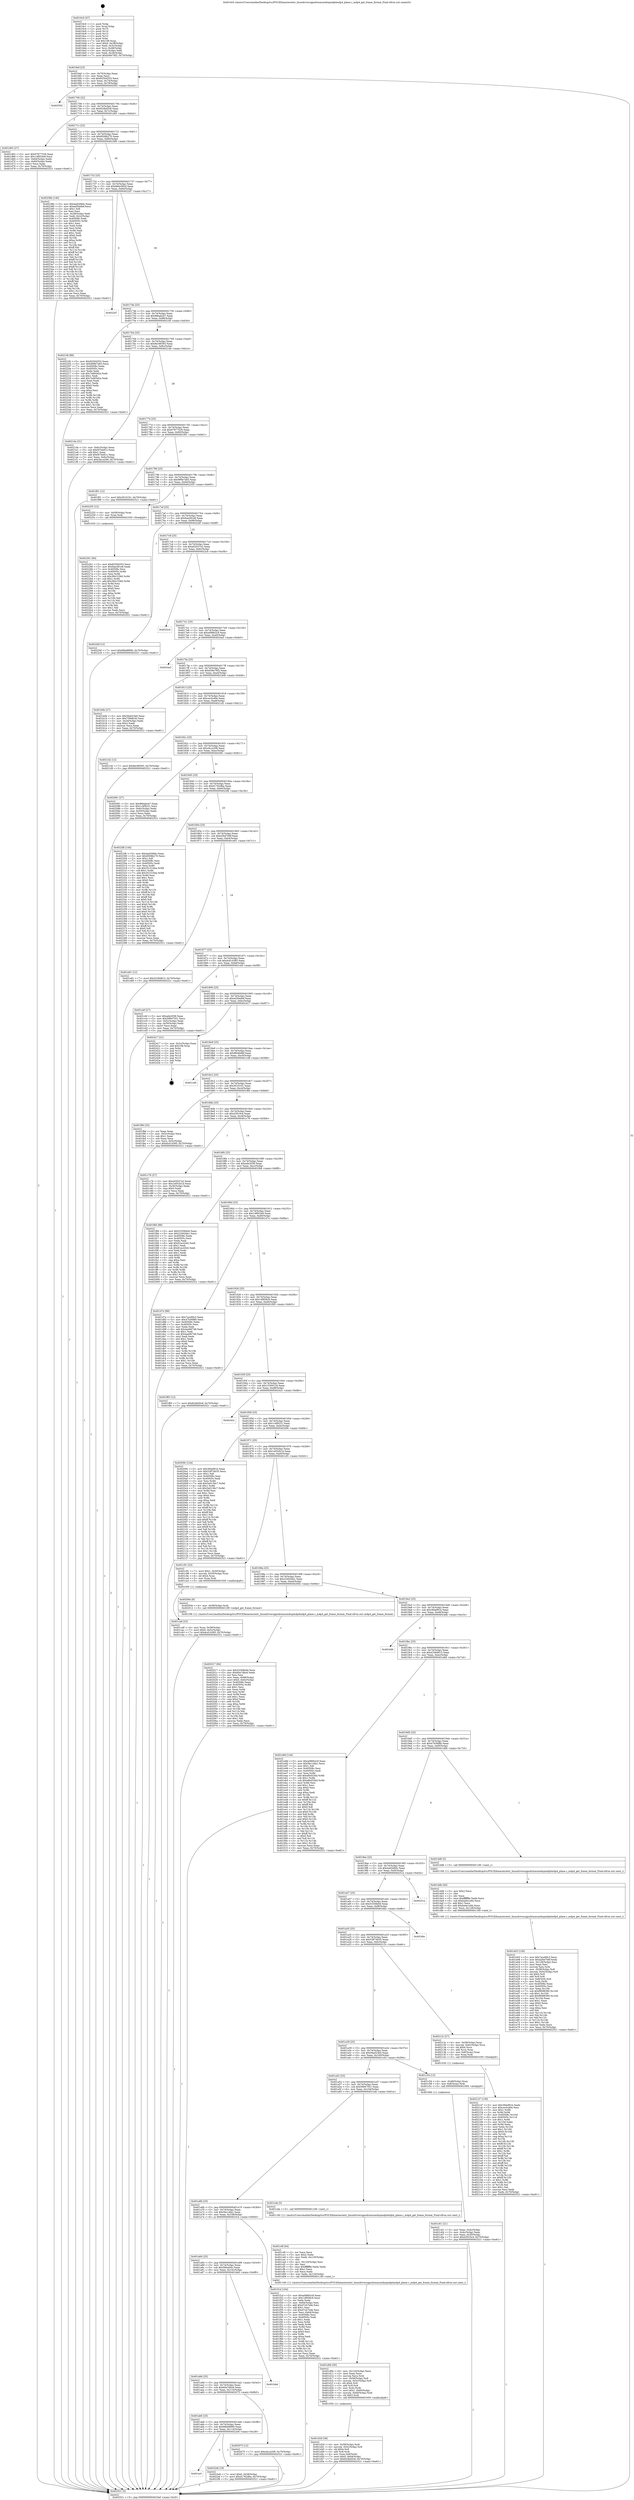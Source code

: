 digraph "0x4016c0" {
  label = "0x4016c0 (/mnt/c/Users/mathe/Desktop/tcc/POCII/binaries/extr_linuxdriversgpudrmmsmdispmdp4mdp4_plane.c_mdp4_get_frame_format_Final-ollvm.out::main(0))"
  labelloc = "t"
  node[shape=record]

  Entry [label="",width=0.3,height=0.3,shape=circle,fillcolor=black,style=filled]
  "0x4016ef" [label="{
     0x4016ef [23]\l
     | [instrs]\l
     &nbsp;&nbsp;0x4016ef \<+3\>: mov -0x70(%rbp),%eax\l
     &nbsp;&nbsp;0x4016f2 \<+2\>: mov %eax,%ecx\l
     &nbsp;&nbsp;0x4016f4 \<+6\>: sub $0x8250d353,%ecx\l
     &nbsp;&nbsp;0x4016fa \<+3\>: mov %eax,-0x74(%rbp)\l
     &nbsp;&nbsp;0x4016fd \<+3\>: mov %ecx,-0x78(%rbp)\l
     &nbsp;&nbsp;0x401700 \<+6\>: je 0000000000402502 \<main+0xe42\>\l
  }"]
  "0x402502" [label="{
     0x402502\l
  }", style=dashed]
  "0x401706" [label="{
     0x401706 [22]\l
     | [instrs]\l
     &nbsp;&nbsp;0x401706 \<+5\>: jmp 000000000040170b \<main+0x4b\>\l
     &nbsp;&nbsp;0x40170b \<+3\>: mov -0x74(%rbp),%eax\l
     &nbsp;&nbsp;0x40170e \<+5\>: sub $0x82dbd5c8,%eax\l
     &nbsp;&nbsp;0x401713 \<+3\>: mov %eax,-0x7c(%rbp)\l
     &nbsp;&nbsp;0x401716 \<+6\>: je 0000000000401d63 \<main+0x6a3\>\l
  }"]
  Exit [label="",width=0.3,height=0.3,shape=circle,fillcolor=black,style=filled,peripheries=2]
  "0x401d63" [label="{
     0x401d63 [27]\l
     | [instrs]\l
     &nbsp;&nbsp;0x401d63 \<+5\>: mov $0x97877529,%eax\l
     &nbsp;&nbsp;0x401d68 \<+5\>: mov $0x14f953e9,%ecx\l
     &nbsp;&nbsp;0x401d6d \<+3\>: mov -0x64(%rbp),%edx\l
     &nbsp;&nbsp;0x401d70 \<+3\>: cmp -0x60(%rbp),%edx\l
     &nbsp;&nbsp;0x401d73 \<+3\>: cmovl %ecx,%eax\l
     &nbsp;&nbsp;0x401d76 \<+3\>: mov %eax,-0x70(%rbp)\l
     &nbsp;&nbsp;0x401d79 \<+5\>: jmp 0000000000402521 \<main+0xe61\>\l
  }"]
  "0x40171c" [label="{
     0x40171c [22]\l
     | [instrs]\l
     &nbsp;&nbsp;0x40171c \<+5\>: jmp 0000000000401721 \<main+0x61\>\l
     &nbsp;&nbsp;0x401721 \<+3\>: mov -0x74(%rbp),%eax\l
     &nbsp;&nbsp;0x401724 \<+5\>: sub $0x8508b270,%eax\l
     &nbsp;&nbsp;0x401729 \<+3\>: mov %eax,-0x80(%rbp)\l
     &nbsp;&nbsp;0x40172c \<+6\>: je 000000000040238b \<main+0xccb\>\l
  }"]
  "0x401acf" [label="{
     0x401acf\l
  }", style=dashed]
  "0x40238b" [label="{
     0x40238b [140]\l
     | [instrs]\l
     &nbsp;&nbsp;0x40238b \<+5\>: mov $0x4ad3d9dc,%eax\l
     &nbsp;&nbsp;0x402390 \<+5\>: mov $0xed30e8ef,%ecx\l
     &nbsp;&nbsp;0x402395 \<+2\>: mov $0x1,%dl\l
     &nbsp;&nbsp;0x402397 \<+2\>: xor %esi,%esi\l
     &nbsp;&nbsp;0x402399 \<+3\>: mov -0x38(%rbp),%edi\l
     &nbsp;&nbsp;0x40239c \<+3\>: mov %edi,-0x2c(%rbp)\l
     &nbsp;&nbsp;0x40239f \<+7\>: mov 0x40508c,%edi\l
     &nbsp;&nbsp;0x4023a6 \<+8\>: mov 0x40505c,%r8d\l
     &nbsp;&nbsp;0x4023ae \<+3\>: sub $0x1,%esi\l
     &nbsp;&nbsp;0x4023b1 \<+3\>: mov %edi,%r9d\l
     &nbsp;&nbsp;0x4023b4 \<+3\>: add %esi,%r9d\l
     &nbsp;&nbsp;0x4023b7 \<+4\>: imul %r9d,%edi\l
     &nbsp;&nbsp;0x4023bb \<+3\>: and $0x1,%edi\l
     &nbsp;&nbsp;0x4023be \<+3\>: cmp $0x0,%edi\l
     &nbsp;&nbsp;0x4023c1 \<+4\>: sete %r10b\l
     &nbsp;&nbsp;0x4023c5 \<+4\>: cmp $0xa,%r8d\l
     &nbsp;&nbsp;0x4023c9 \<+4\>: setl %r11b\l
     &nbsp;&nbsp;0x4023cd \<+3\>: mov %r10b,%bl\l
     &nbsp;&nbsp;0x4023d0 \<+3\>: xor $0xff,%bl\l
     &nbsp;&nbsp;0x4023d3 \<+3\>: mov %r11b,%r14b\l
     &nbsp;&nbsp;0x4023d6 \<+4\>: xor $0xff,%r14b\l
     &nbsp;&nbsp;0x4023da \<+3\>: xor $0x1,%dl\l
     &nbsp;&nbsp;0x4023dd \<+3\>: mov %bl,%r15b\l
     &nbsp;&nbsp;0x4023e0 \<+4\>: and $0xff,%r15b\l
     &nbsp;&nbsp;0x4023e4 \<+3\>: and %dl,%r10b\l
     &nbsp;&nbsp;0x4023e7 \<+3\>: mov %r14b,%r12b\l
     &nbsp;&nbsp;0x4023ea \<+4\>: and $0xff,%r12b\l
     &nbsp;&nbsp;0x4023ee \<+3\>: and %dl,%r11b\l
     &nbsp;&nbsp;0x4023f1 \<+3\>: or %r10b,%r15b\l
     &nbsp;&nbsp;0x4023f4 \<+3\>: or %r11b,%r12b\l
     &nbsp;&nbsp;0x4023f7 \<+3\>: xor %r12b,%r15b\l
     &nbsp;&nbsp;0x4023fa \<+3\>: or %r14b,%bl\l
     &nbsp;&nbsp;0x4023fd \<+3\>: xor $0xff,%bl\l
     &nbsp;&nbsp;0x402400 \<+3\>: or $0x1,%dl\l
     &nbsp;&nbsp;0x402403 \<+2\>: and %dl,%bl\l
     &nbsp;&nbsp;0x402405 \<+3\>: or %bl,%r15b\l
     &nbsp;&nbsp;0x402408 \<+4\>: test $0x1,%r15b\l
     &nbsp;&nbsp;0x40240c \<+3\>: cmovne %ecx,%eax\l
     &nbsp;&nbsp;0x40240f \<+3\>: mov %eax,-0x70(%rbp)\l
     &nbsp;&nbsp;0x402412 \<+5\>: jmp 0000000000402521 \<main+0xe61\>\l
  }"]
  "0x401732" [label="{
     0x401732 [25]\l
     | [instrs]\l
     &nbsp;&nbsp;0x401732 \<+5\>: jmp 0000000000401737 \<main+0x77\>\l
     &nbsp;&nbsp;0x401737 \<+3\>: mov -0x74(%rbp),%eax\l
     &nbsp;&nbsp;0x40173a \<+5\>: sub $0x88dc093d,%eax\l
     &nbsp;&nbsp;0x40173f \<+6\>: mov %eax,-0x84(%rbp)\l
     &nbsp;&nbsp;0x401745 \<+6\>: je 00000000004022d7 \<main+0xc17\>\l
  }"]
  "0x4022e8" [label="{
     0x4022e8 [19]\l
     | [instrs]\l
     &nbsp;&nbsp;0x4022e8 \<+7\>: movl $0x0,-0x38(%rbp)\l
     &nbsp;&nbsp;0x4022ef \<+7\>: movl $0xd1762d6a,-0x70(%rbp)\l
     &nbsp;&nbsp;0x4022f6 \<+5\>: jmp 0000000000402521 \<main+0xe61\>\l
  }"]
  "0x4022d7" [label="{
     0x4022d7\l
  }", style=dashed]
  "0x40174b" [label="{
     0x40174b [25]\l
     | [instrs]\l
     &nbsp;&nbsp;0x40174b \<+5\>: jmp 0000000000401750 \<main+0x90\>\l
     &nbsp;&nbsp;0x401750 \<+3\>: mov -0x74(%rbp),%eax\l
     &nbsp;&nbsp;0x401753 \<+5\>: sub $0x88eabcb7,%eax\l
     &nbsp;&nbsp;0x401758 \<+6\>: mov %eax,-0x88(%rbp)\l
     &nbsp;&nbsp;0x40175e \<+6\>: je 00000000004021fd \<main+0xb3d\>\l
  }"]
  "0x402261" [label="{
     0x402261 [94]\l
     | [instrs]\l
     &nbsp;&nbsp;0x402261 \<+5\>: mov $0x8250d353,%ecx\l
     &nbsp;&nbsp;0x402266 \<+5\>: mov $0x9aa381e8,%edx\l
     &nbsp;&nbsp;0x40226b \<+7\>: mov 0x40508c,%esi\l
     &nbsp;&nbsp;0x402272 \<+8\>: mov 0x40505c,%r8d\l
     &nbsp;&nbsp;0x40227a \<+3\>: mov %esi,%r9d\l
     &nbsp;&nbsp;0x40227d \<+7\>: sub $0x39415360,%r9d\l
     &nbsp;&nbsp;0x402284 \<+4\>: sub $0x1,%r9d\l
     &nbsp;&nbsp;0x402288 \<+7\>: add $0x39415360,%r9d\l
     &nbsp;&nbsp;0x40228f \<+4\>: imul %r9d,%esi\l
     &nbsp;&nbsp;0x402293 \<+3\>: and $0x1,%esi\l
     &nbsp;&nbsp;0x402296 \<+3\>: cmp $0x0,%esi\l
     &nbsp;&nbsp;0x402299 \<+4\>: sete %r10b\l
     &nbsp;&nbsp;0x40229d \<+4\>: cmp $0xa,%r8d\l
     &nbsp;&nbsp;0x4022a1 \<+4\>: setl %r11b\l
     &nbsp;&nbsp;0x4022a5 \<+3\>: mov %r10b,%bl\l
     &nbsp;&nbsp;0x4022a8 \<+3\>: and %r11b,%bl\l
     &nbsp;&nbsp;0x4022ab \<+3\>: xor %r11b,%r10b\l
     &nbsp;&nbsp;0x4022ae \<+3\>: or %r10b,%bl\l
     &nbsp;&nbsp;0x4022b1 \<+3\>: test $0x1,%bl\l
     &nbsp;&nbsp;0x4022b4 \<+3\>: cmovne %edx,%ecx\l
     &nbsp;&nbsp;0x4022b7 \<+3\>: mov %ecx,-0x70(%rbp)\l
     &nbsp;&nbsp;0x4022ba \<+5\>: jmp 0000000000402521 \<main+0xe61\>\l
  }"]
  "0x4021fd" [label="{
     0x4021fd [88]\l
     | [instrs]\l
     &nbsp;&nbsp;0x4021fd \<+5\>: mov $0x8250d353,%eax\l
     &nbsp;&nbsp;0x402202 \<+5\>: mov $0x999b7a93,%ecx\l
     &nbsp;&nbsp;0x402207 \<+7\>: mov 0x40508c,%edx\l
     &nbsp;&nbsp;0x40220e \<+7\>: mov 0x40505c,%esi\l
     &nbsp;&nbsp;0x402215 \<+2\>: mov %edx,%edi\l
     &nbsp;&nbsp;0x402217 \<+6\>: sub $0x7ed65d2a,%edi\l
     &nbsp;&nbsp;0x40221d \<+3\>: sub $0x1,%edi\l
     &nbsp;&nbsp;0x402220 \<+6\>: add $0x7ed65d2a,%edi\l
     &nbsp;&nbsp;0x402226 \<+3\>: imul %edi,%edx\l
     &nbsp;&nbsp;0x402229 \<+3\>: and $0x1,%edx\l
     &nbsp;&nbsp;0x40222c \<+3\>: cmp $0x0,%edx\l
     &nbsp;&nbsp;0x40222f \<+4\>: sete %r8b\l
     &nbsp;&nbsp;0x402233 \<+3\>: cmp $0xa,%esi\l
     &nbsp;&nbsp;0x402236 \<+4\>: setl %r9b\l
     &nbsp;&nbsp;0x40223a \<+3\>: mov %r8b,%r10b\l
     &nbsp;&nbsp;0x40223d \<+3\>: and %r9b,%r10b\l
     &nbsp;&nbsp;0x402240 \<+3\>: xor %r9b,%r8b\l
     &nbsp;&nbsp;0x402243 \<+3\>: or %r8b,%r10b\l
     &nbsp;&nbsp;0x402246 \<+4\>: test $0x1,%r10b\l
     &nbsp;&nbsp;0x40224a \<+3\>: cmovne %ecx,%eax\l
     &nbsp;&nbsp;0x40224d \<+3\>: mov %eax,-0x70(%rbp)\l
     &nbsp;&nbsp;0x402250 \<+5\>: jmp 0000000000402521 \<main+0xe61\>\l
  }"]
  "0x401764" [label="{
     0x401764 [25]\l
     | [instrs]\l
     &nbsp;&nbsp;0x401764 \<+5\>: jmp 0000000000401769 \<main+0xa9\>\l
     &nbsp;&nbsp;0x401769 \<+3\>: mov -0x74(%rbp),%eax\l
     &nbsp;&nbsp;0x40176c \<+5\>: sub $0x8ec96593,%eax\l
     &nbsp;&nbsp;0x401771 \<+6\>: mov %eax,-0x8c(%rbp)\l
     &nbsp;&nbsp;0x401777 \<+6\>: je 00000000004021de \<main+0xb1e\>\l
  }"]
  "0x402147" [label="{
     0x402147 [139]\l
     | [instrs]\l
     &nbsp;&nbsp;0x402147 \<+5\>: mov $0x384ef91b,%edx\l
     &nbsp;&nbsp;0x40214c \<+5\>: mov $0xcec0cd0e,%esi\l
     &nbsp;&nbsp;0x402151 \<+3\>: mov $0x1,%r8b\l
     &nbsp;&nbsp;0x402154 \<+3\>: xor %r9d,%r9d\l
     &nbsp;&nbsp;0x402157 \<+8\>: mov 0x40508c,%r10d\l
     &nbsp;&nbsp;0x40215f \<+8\>: mov 0x40505c,%r11d\l
     &nbsp;&nbsp;0x402167 \<+4\>: sub $0x1,%r9d\l
     &nbsp;&nbsp;0x40216b \<+3\>: mov %r10d,%ebx\l
     &nbsp;&nbsp;0x40216e \<+3\>: add %r9d,%ebx\l
     &nbsp;&nbsp;0x402171 \<+4\>: imul %ebx,%r10d\l
     &nbsp;&nbsp;0x402175 \<+4\>: and $0x1,%r10d\l
     &nbsp;&nbsp;0x402179 \<+4\>: cmp $0x0,%r10d\l
     &nbsp;&nbsp;0x40217d \<+4\>: sete %r14b\l
     &nbsp;&nbsp;0x402181 \<+4\>: cmp $0xa,%r11d\l
     &nbsp;&nbsp;0x402185 \<+4\>: setl %r15b\l
     &nbsp;&nbsp;0x402189 \<+3\>: mov %r14b,%r12b\l
     &nbsp;&nbsp;0x40218c \<+4\>: xor $0xff,%r12b\l
     &nbsp;&nbsp;0x402190 \<+3\>: mov %r15b,%r13b\l
     &nbsp;&nbsp;0x402193 \<+4\>: xor $0xff,%r13b\l
     &nbsp;&nbsp;0x402197 \<+4\>: xor $0x1,%r8b\l
     &nbsp;&nbsp;0x40219b \<+3\>: mov %r12b,%al\l
     &nbsp;&nbsp;0x40219e \<+2\>: and $0xff,%al\l
     &nbsp;&nbsp;0x4021a0 \<+3\>: and %r8b,%r14b\l
     &nbsp;&nbsp;0x4021a3 \<+3\>: mov %r13b,%cl\l
     &nbsp;&nbsp;0x4021a6 \<+3\>: and $0xff,%cl\l
     &nbsp;&nbsp;0x4021a9 \<+3\>: and %r8b,%r15b\l
     &nbsp;&nbsp;0x4021ac \<+3\>: or %r14b,%al\l
     &nbsp;&nbsp;0x4021af \<+3\>: or %r15b,%cl\l
     &nbsp;&nbsp;0x4021b2 \<+2\>: xor %cl,%al\l
     &nbsp;&nbsp;0x4021b4 \<+3\>: or %r13b,%r12b\l
     &nbsp;&nbsp;0x4021b7 \<+4\>: xor $0xff,%r12b\l
     &nbsp;&nbsp;0x4021bb \<+4\>: or $0x1,%r8b\l
     &nbsp;&nbsp;0x4021bf \<+3\>: and %r8b,%r12b\l
     &nbsp;&nbsp;0x4021c2 \<+3\>: or %r12b,%al\l
     &nbsp;&nbsp;0x4021c5 \<+2\>: test $0x1,%al\l
     &nbsp;&nbsp;0x4021c7 \<+3\>: cmovne %esi,%edx\l
     &nbsp;&nbsp;0x4021ca \<+3\>: mov %edx,-0x70(%rbp)\l
     &nbsp;&nbsp;0x4021cd \<+5\>: jmp 0000000000402521 \<main+0xe61\>\l
  }"]
  "0x4021de" [label="{
     0x4021de [31]\l
     | [instrs]\l
     &nbsp;&nbsp;0x4021de \<+3\>: mov -0x6c(%rbp),%eax\l
     &nbsp;&nbsp;0x4021e1 \<+5\>: sub $0xf47be81c,%eax\l
     &nbsp;&nbsp;0x4021e6 \<+3\>: add $0x1,%eax\l
     &nbsp;&nbsp;0x4021e9 \<+5\>: add $0xf47be81c,%eax\l
     &nbsp;&nbsp;0x4021ee \<+3\>: mov %eax,-0x6c(%rbp)\l
     &nbsp;&nbsp;0x4021f1 \<+7\>: movl $0xcfa1a208,-0x70(%rbp)\l
     &nbsp;&nbsp;0x4021f8 \<+5\>: jmp 0000000000402521 \<main+0xe61\>\l
  }"]
  "0x40177d" [label="{
     0x40177d [25]\l
     | [instrs]\l
     &nbsp;&nbsp;0x40177d \<+5\>: jmp 0000000000401782 \<main+0xc2\>\l
     &nbsp;&nbsp;0x401782 \<+3\>: mov -0x74(%rbp),%eax\l
     &nbsp;&nbsp;0x401785 \<+5\>: sub $0x97877529,%eax\l
     &nbsp;&nbsp;0x40178a \<+6\>: mov %eax,-0x90(%rbp)\l
     &nbsp;&nbsp;0x401790 \<+6\>: je 0000000000401f91 \<main+0x8d1\>\l
  }"]
  "0x401ab6" [label="{
     0x401ab6 [25]\l
     | [instrs]\l
     &nbsp;&nbsp;0x401ab6 \<+5\>: jmp 0000000000401abb \<main+0x3fb\>\l
     &nbsp;&nbsp;0x401abb \<+3\>: mov -0x74(%rbp),%eax\l
     &nbsp;&nbsp;0x401abe \<+5\>: sub $0x68bd8990,%eax\l
     &nbsp;&nbsp;0x401ac3 \<+6\>: mov %eax,-0x114(%rbp)\l
     &nbsp;&nbsp;0x401ac9 \<+6\>: je 00000000004022e8 \<main+0xc28\>\l
  }"]
  "0x401f91" [label="{
     0x401f91 [12]\l
     | [instrs]\l
     &nbsp;&nbsp;0x401f91 \<+7\>: movl $0x3010191,-0x70(%rbp)\l
     &nbsp;&nbsp;0x401f98 \<+5\>: jmp 0000000000402521 \<main+0xe61\>\l
  }"]
  "0x401796" [label="{
     0x401796 [25]\l
     | [instrs]\l
     &nbsp;&nbsp;0x401796 \<+5\>: jmp 000000000040179b \<main+0xdb\>\l
     &nbsp;&nbsp;0x40179b \<+3\>: mov -0x74(%rbp),%eax\l
     &nbsp;&nbsp;0x40179e \<+5\>: sub $0x999b7a93,%eax\l
     &nbsp;&nbsp;0x4017a3 \<+6\>: mov %eax,-0x94(%rbp)\l
     &nbsp;&nbsp;0x4017a9 \<+6\>: je 0000000000402255 \<main+0xb95\>\l
  }"]
  "0x402075" [label="{
     0x402075 [12]\l
     | [instrs]\l
     &nbsp;&nbsp;0x402075 \<+7\>: movl $0xcfa1a208,-0x70(%rbp)\l
     &nbsp;&nbsp;0x40207c \<+5\>: jmp 0000000000402521 \<main+0xe61\>\l
  }"]
  "0x402255" [label="{
     0x402255 [12]\l
     | [instrs]\l
     &nbsp;&nbsp;0x402255 \<+4\>: mov -0x58(%rbp),%rax\l
     &nbsp;&nbsp;0x402259 \<+3\>: mov %rax,%rdi\l
     &nbsp;&nbsp;0x40225c \<+5\>: call 0000000000401030 \<free@plt\>\l
     | [calls]\l
     &nbsp;&nbsp;0x401030 \{1\} (unknown)\l
  }"]
  "0x4017af" [label="{
     0x4017af [25]\l
     | [instrs]\l
     &nbsp;&nbsp;0x4017af \<+5\>: jmp 00000000004017b4 \<main+0xf4\>\l
     &nbsp;&nbsp;0x4017b4 \<+3\>: mov -0x74(%rbp),%eax\l
     &nbsp;&nbsp;0x4017b7 \<+5\>: sub $0x9aa381e8,%eax\l
     &nbsp;&nbsp;0x4017bc \<+6\>: mov %eax,-0x98(%rbp)\l
     &nbsp;&nbsp;0x4017c2 \<+6\>: je 00000000004022bf \<main+0xbff\>\l
  }"]
  "0x401a9d" [label="{
     0x401a9d [25]\l
     | [instrs]\l
     &nbsp;&nbsp;0x401a9d \<+5\>: jmp 0000000000401aa2 \<main+0x3e2\>\l
     &nbsp;&nbsp;0x401aa2 \<+3\>: mov -0x74(%rbp),%eax\l
     &nbsp;&nbsp;0x401aa5 \<+5\>: sub $0x60a7dbc6,%eax\l
     &nbsp;&nbsp;0x401aaa \<+6\>: mov %eax,-0x110(%rbp)\l
     &nbsp;&nbsp;0x401ab0 \<+6\>: je 0000000000402075 \<main+0x9b5\>\l
  }"]
  "0x4022bf" [label="{
     0x4022bf [12]\l
     | [instrs]\l
     &nbsp;&nbsp;0x4022bf \<+7\>: movl $0x68bd8990,-0x70(%rbp)\l
     &nbsp;&nbsp;0x4022c6 \<+5\>: jmp 0000000000402521 \<main+0xe61\>\l
  }"]
  "0x4017c8" [label="{
     0x4017c8 [25]\l
     | [instrs]\l
     &nbsp;&nbsp;0x4017c8 \<+5\>: jmp 00000000004017cd \<main+0x10d\>\l
     &nbsp;&nbsp;0x4017cd \<+3\>: mov -0x74(%rbp),%eax\l
     &nbsp;&nbsp;0x4017d0 \<+5\>: sub $0xa02037a2,%eax\l
     &nbsp;&nbsp;0x4017d5 \<+6\>: mov %eax,-0x9c(%rbp)\l
     &nbsp;&nbsp;0x4017db \<+6\>: je 00000000004022cb \<main+0xc0b\>\l
  }"]
  "0x401bb6" [label="{
     0x401bb6\l
  }", style=dashed]
  "0x4022cb" [label="{
     0x4022cb\l
  }", style=dashed]
  "0x4017e1" [label="{
     0x4017e1 [25]\l
     | [instrs]\l
     &nbsp;&nbsp;0x4017e1 \<+5\>: jmp 00000000004017e6 \<main+0x126\>\l
     &nbsp;&nbsp;0x4017e6 \<+3\>: mov -0x74(%rbp),%eax\l
     &nbsp;&nbsp;0x4017e9 \<+5\>: sub $0xa08662c9,%eax\l
     &nbsp;&nbsp;0x4017ee \<+6\>: mov %eax,-0xa0(%rbp)\l
     &nbsp;&nbsp;0x4017f4 \<+6\>: je 00000000004024a3 \<main+0xde3\>\l
  }"]
  "0x402017" [label="{
     0x402017 [94]\l
     | [instrs]\l
     &nbsp;&nbsp;0x402017 \<+5\>: mov $0x53358e0d,%ecx\l
     &nbsp;&nbsp;0x40201c \<+5\>: mov $0x60a7dbc6,%edx\l
     &nbsp;&nbsp;0x402021 \<+2\>: xor %esi,%esi\l
     &nbsp;&nbsp;0x402023 \<+3\>: mov %eax,-0x68(%rbp)\l
     &nbsp;&nbsp;0x402026 \<+7\>: movl $0x0,-0x6c(%rbp)\l
     &nbsp;&nbsp;0x40202d \<+7\>: mov 0x40508c,%eax\l
     &nbsp;&nbsp;0x402034 \<+8\>: mov 0x40505c,%r8d\l
     &nbsp;&nbsp;0x40203c \<+3\>: sub $0x1,%esi\l
     &nbsp;&nbsp;0x40203f \<+3\>: mov %eax,%r9d\l
     &nbsp;&nbsp;0x402042 \<+3\>: add %esi,%r9d\l
     &nbsp;&nbsp;0x402045 \<+4\>: imul %r9d,%eax\l
     &nbsp;&nbsp;0x402049 \<+3\>: and $0x1,%eax\l
     &nbsp;&nbsp;0x40204c \<+3\>: cmp $0x0,%eax\l
     &nbsp;&nbsp;0x40204f \<+4\>: sete %r10b\l
     &nbsp;&nbsp;0x402053 \<+4\>: cmp $0xa,%r8d\l
     &nbsp;&nbsp;0x402057 \<+4\>: setl %r11b\l
     &nbsp;&nbsp;0x40205b \<+3\>: mov %r10b,%bl\l
     &nbsp;&nbsp;0x40205e \<+3\>: and %r11b,%bl\l
     &nbsp;&nbsp;0x402061 \<+3\>: xor %r11b,%r10b\l
     &nbsp;&nbsp;0x402064 \<+3\>: or %r10b,%bl\l
     &nbsp;&nbsp;0x402067 \<+3\>: test $0x1,%bl\l
     &nbsp;&nbsp;0x40206a \<+3\>: cmovne %edx,%ecx\l
     &nbsp;&nbsp;0x40206d \<+3\>: mov %ecx,-0x70(%rbp)\l
     &nbsp;&nbsp;0x402070 \<+5\>: jmp 0000000000402521 \<main+0xe61\>\l
  }"]
  "0x4024a3" [label="{
     0x4024a3\l
  }", style=dashed]
  "0x4017fa" [label="{
     0x4017fa [25]\l
     | [instrs]\l
     &nbsp;&nbsp;0x4017fa \<+5\>: jmp 00000000004017ff \<main+0x13f\>\l
     &nbsp;&nbsp;0x4017ff \<+3\>: mov -0x74(%rbp),%eax\l
     &nbsp;&nbsp;0x401802 \<+5\>: sub $0xb56e76f2,%eax\l
     &nbsp;&nbsp;0x401807 \<+6\>: mov %eax,-0xa4(%rbp)\l
     &nbsp;&nbsp;0x40180d \<+6\>: je 0000000000401b0b \<main+0x44b\>\l
  }"]
  "0x401a84" [label="{
     0x401a84 [25]\l
     | [instrs]\l
     &nbsp;&nbsp;0x401a84 \<+5\>: jmp 0000000000401a89 \<main+0x3c9\>\l
     &nbsp;&nbsp;0x401a89 \<+3\>: mov -0x74(%rbp),%eax\l
     &nbsp;&nbsp;0x401a8c \<+5\>: sub $0x5fdceb0c,%eax\l
     &nbsp;&nbsp;0x401a91 \<+6\>: mov %eax,-0x10c(%rbp)\l
     &nbsp;&nbsp;0x401a97 \<+6\>: je 0000000000401bb6 \<main+0x4f6\>\l
  }"]
  "0x401b0b" [label="{
     0x401b0b [27]\l
     | [instrs]\l
     &nbsp;&nbsp;0x401b0b \<+5\>: mov $0x56a023e0,%eax\l
     &nbsp;&nbsp;0x401b10 \<+5\>: mov $0x709dfc30,%ecx\l
     &nbsp;&nbsp;0x401b15 \<+3\>: mov -0x34(%rbp),%edx\l
     &nbsp;&nbsp;0x401b18 \<+3\>: cmp $0x2,%edx\l
     &nbsp;&nbsp;0x401b1b \<+3\>: cmovne %ecx,%eax\l
     &nbsp;&nbsp;0x401b1e \<+3\>: mov %eax,-0x70(%rbp)\l
     &nbsp;&nbsp;0x401b21 \<+5\>: jmp 0000000000402521 \<main+0xe61\>\l
  }"]
  "0x401813" [label="{
     0x401813 [25]\l
     | [instrs]\l
     &nbsp;&nbsp;0x401813 \<+5\>: jmp 0000000000401818 \<main+0x158\>\l
     &nbsp;&nbsp;0x401818 \<+3\>: mov -0x74(%rbp),%eax\l
     &nbsp;&nbsp;0x40181b \<+5\>: sub $0xcec0cd0e,%eax\l
     &nbsp;&nbsp;0x401820 \<+6\>: mov %eax,-0xa8(%rbp)\l
     &nbsp;&nbsp;0x401826 \<+6\>: je 00000000004021d2 \<main+0xb12\>\l
  }"]
  "0x402521" [label="{
     0x402521 [5]\l
     | [instrs]\l
     &nbsp;&nbsp;0x402521 \<+5\>: jmp 00000000004016ef \<main+0x2f\>\l
  }"]
  "0x4016c0" [label="{
     0x4016c0 [47]\l
     | [instrs]\l
     &nbsp;&nbsp;0x4016c0 \<+1\>: push %rbp\l
     &nbsp;&nbsp;0x4016c1 \<+3\>: mov %rsp,%rbp\l
     &nbsp;&nbsp;0x4016c4 \<+2\>: push %r15\l
     &nbsp;&nbsp;0x4016c6 \<+2\>: push %r14\l
     &nbsp;&nbsp;0x4016c8 \<+2\>: push %r13\l
     &nbsp;&nbsp;0x4016ca \<+2\>: push %r12\l
     &nbsp;&nbsp;0x4016cc \<+1\>: push %rbx\l
     &nbsp;&nbsp;0x4016cd \<+7\>: sub $0x108,%rsp\l
     &nbsp;&nbsp;0x4016d4 \<+7\>: movl $0x0,-0x38(%rbp)\l
     &nbsp;&nbsp;0x4016db \<+3\>: mov %edi,-0x3c(%rbp)\l
     &nbsp;&nbsp;0x4016de \<+4\>: mov %rsi,-0x48(%rbp)\l
     &nbsp;&nbsp;0x4016e2 \<+3\>: mov -0x3c(%rbp),%edi\l
     &nbsp;&nbsp;0x4016e5 \<+3\>: mov %edi,-0x34(%rbp)\l
     &nbsp;&nbsp;0x4016e8 \<+7\>: movl $0xb56e76f2,-0x70(%rbp)\l
  }"]
  "0x401f1d" [label="{
     0x401f1d [104]\l
     | [instrs]\l
     &nbsp;&nbsp;0x401f1d \<+5\>: mov $0xa08662c9,%eax\l
     &nbsp;&nbsp;0x401f22 \<+5\>: mov $0x14f958c9,%ecx\l
     &nbsp;&nbsp;0x401f27 \<+2\>: xor %edx,%edx\l
     &nbsp;&nbsp;0x401f29 \<+3\>: mov -0x64(%rbp),%esi\l
     &nbsp;&nbsp;0x401f2c \<+6\>: add $0xd7cb7ede,%esi\l
     &nbsp;&nbsp;0x401f32 \<+3\>: add $0x1,%esi\l
     &nbsp;&nbsp;0x401f35 \<+6\>: sub $0xd7cb7ede,%esi\l
     &nbsp;&nbsp;0x401f3b \<+3\>: mov %esi,-0x64(%rbp)\l
     &nbsp;&nbsp;0x401f3e \<+7\>: mov 0x40508c,%esi\l
     &nbsp;&nbsp;0x401f45 \<+7\>: mov 0x40505c,%edi\l
     &nbsp;&nbsp;0x401f4c \<+3\>: sub $0x1,%edx\l
     &nbsp;&nbsp;0x401f4f \<+3\>: mov %esi,%r8d\l
     &nbsp;&nbsp;0x401f52 \<+3\>: add %edx,%r8d\l
     &nbsp;&nbsp;0x401f55 \<+4\>: imul %r8d,%esi\l
     &nbsp;&nbsp;0x401f59 \<+3\>: and $0x1,%esi\l
     &nbsp;&nbsp;0x401f5c \<+3\>: cmp $0x0,%esi\l
     &nbsp;&nbsp;0x401f5f \<+4\>: sete %r9b\l
     &nbsp;&nbsp;0x401f63 \<+3\>: cmp $0xa,%edi\l
     &nbsp;&nbsp;0x401f66 \<+4\>: setl %r10b\l
     &nbsp;&nbsp;0x401f6a \<+3\>: mov %r9b,%r11b\l
     &nbsp;&nbsp;0x401f6d \<+3\>: and %r10b,%r11b\l
     &nbsp;&nbsp;0x401f70 \<+3\>: xor %r10b,%r9b\l
     &nbsp;&nbsp;0x401f73 \<+3\>: or %r9b,%r11b\l
     &nbsp;&nbsp;0x401f76 \<+4\>: test $0x1,%r11b\l
     &nbsp;&nbsp;0x401f7a \<+3\>: cmovne %ecx,%eax\l
     &nbsp;&nbsp;0x401f7d \<+3\>: mov %eax,-0x70(%rbp)\l
     &nbsp;&nbsp;0x401f80 \<+5\>: jmp 0000000000402521 \<main+0xe61\>\l
  }"]
  "0x4021d2" [label="{
     0x4021d2 [12]\l
     | [instrs]\l
     &nbsp;&nbsp;0x4021d2 \<+7\>: movl $0x8ec96593,-0x70(%rbp)\l
     &nbsp;&nbsp;0x4021d9 \<+5\>: jmp 0000000000402521 \<main+0xe61\>\l
  }"]
  "0x40182c" [label="{
     0x40182c [25]\l
     | [instrs]\l
     &nbsp;&nbsp;0x40182c \<+5\>: jmp 0000000000401831 \<main+0x171\>\l
     &nbsp;&nbsp;0x401831 \<+3\>: mov -0x74(%rbp),%eax\l
     &nbsp;&nbsp;0x401834 \<+5\>: sub $0xcfa1a208,%eax\l
     &nbsp;&nbsp;0x401839 \<+6\>: mov %eax,-0xac(%rbp)\l
     &nbsp;&nbsp;0x40183f \<+6\>: je 0000000000402081 \<main+0x9c1\>\l
  }"]
  "0x401e03" [label="{
     0x401e03 [126]\l
     | [instrs]\l
     &nbsp;&nbsp;0x401e03 \<+5\>: mov $0x7ace99c3,%ecx\l
     &nbsp;&nbsp;0x401e08 \<+5\>: mov $0xd26d706f,%edx\l
     &nbsp;&nbsp;0x401e0d \<+6\>: mov -0x128(%rbp),%esi\l
     &nbsp;&nbsp;0x401e13 \<+3\>: imul %eax,%esi\l
     &nbsp;&nbsp;0x401e16 \<+3\>: movslq %esi,%rdi\l
     &nbsp;&nbsp;0x401e19 \<+4\>: mov -0x58(%rbp),%r8\l
     &nbsp;&nbsp;0x401e1d \<+4\>: movslq -0x5c(%rbp),%r9\l
     &nbsp;&nbsp;0x401e21 \<+4\>: shl $0x4,%r9\l
     &nbsp;&nbsp;0x401e25 \<+3\>: add %r9,%r8\l
     &nbsp;&nbsp;0x401e28 \<+4\>: mov 0x8(%r8),%r8\l
     &nbsp;&nbsp;0x401e2c \<+3\>: mov %rdi,(%r8)\l
     &nbsp;&nbsp;0x401e2f \<+7\>: mov 0x40508c,%eax\l
     &nbsp;&nbsp;0x401e36 \<+7\>: mov 0x40505c,%esi\l
     &nbsp;&nbsp;0x401e3d \<+3\>: mov %eax,%r10d\l
     &nbsp;&nbsp;0x401e40 \<+7\>: sub $0xf9098390,%r10d\l
     &nbsp;&nbsp;0x401e47 \<+4\>: sub $0x1,%r10d\l
     &nbsp;&nbsp;0x401e4b \<+7\>: add $0xf9098390,%r10d\l
     &nbsp;&nbsp;0x401e52 \<+4\>: imul %r10d,%eax\l
     &nbsp;&nbsp;0x401e56 \<+3\>: and $0x1,%eax\l
     &nbsp;&nbsp;0x401e59 \<+3\>: cmp $0x0,%eax\l
     &nbsp;&nbsp;0x401e5c \<+4\>: sete %r11b\l
     &nbsp;&nbsp;0x401e60 \<+3\>: cmp $0xa,%esi\l
     &nbsp;&nbsp;0x401e63 \<+3\>: setl %bl\l
     &nbsp;&nbsp;0x401e66 \<+3\>: mov %r11b,%r14b\l
     &nbsp;&nbsp;0x401e69 \<+3\>: and %bl,%r14b\l
     &nbsp;&nbsp;0x401e6c \<+3\>: xor %bl,%r11b\l
     &nbsp;&nbsp;0x401e6f \<+3\>: or %r11b,%r14b\l
     &nbsp;&nbsp;0x401e72 \<+4\>: test $0x1,%r14b\l
     &nbsp;&nbsp;0x401e76 \<+3\>: cmovne %edx,%ecx\l
     &nbsp;&nbsp;0x401e79 \<+3\>: mov %ecx,-0x70(%rbp)\l
     &nbsp;&nbsp;0x401e7c \<+5\>: jmp 0000000000402521 \<main+0xe61\>\l
  }"]
  "0x402081" [label="{
     0x402081 [27]\l
     | [instrs]\l
     &nbsp;&nbsp;0x402081 \<+5\>: mov $0x88eabcb7,%eax\l
     &nbsp;&nbsp;0x402086 \<+5\>: mov $0x1c4f9231,%ecx\l
     &nbsp;&nbsp;0x40208b \<+3\>: mov -0x6c(%rbp),%edx\l
     &nbsp;&nbsp;0x40208e \<+3\>: cmp -0x50(%rbp),%edx\l
     &nbsp;&nbsp;0x402091 \<+3\>: cmovl %ecx,%eax\l
     &nbsp;&nbsp;0x402094 \<+3\>: mov %eax,-0x70(%rbp)\l
     &nbsp;&nbsp;0x402097 \<+5\>: jmp 0000000000402521 \<main+0xe61\>\l
  }"]
  "0x401845" [label="{
     0x401845 [25]\l
     | [instrs]\l
     &nbsp;&nbsp;0x401845 \<+5\>: jmp 000000000040184a \<main+0x18a\>\l
     &nbsp;&nbsp;0x40184a \<+3\>: mov -0x74(%rbp),%eax\l
     &nbsp;&nbsp;0x40184d \<+5\>: sub $0xd1762d6a,%eax\l
     &nbsp;&nbsp;0x401852 \<+6\>: mov %eax,-0xb0(%rbp)\l
     &nbsp;&nbsp;0x401858 \<+6\>: je 00000000004022fb \<main+0xc3b\>\l
  }"]
  "0x401ddb" [label="{
     0x401ddb [40]\l
     | [instrs]\l
     &nbsp;&nbsp;0x401ddb \<+5\>: mov $0x2,%ecx\l
     &nbsp;&nbsp;0x401de0 \<+1\>: cltd\l
     &nbsp;&nbsp;0x401de1 \<+2\>: idiv %ecx\l
     &nbsp;&nbsp;0x401de3 \<+6\>: imul $0xfffffffe,%edx,%ecx\l
     &nbsp;&nbsp;0x401de9 \<+6\>: sub $0xba0e1e84,%ecx\l
     &nbsp;&nbsp;0x401def \<+3\>: add $0x1,%ecx\l
     &nbsp;&nbsp;0x401df2 \<+6\>: add $0xba0e1e84,%ecx\l
     &nbsp;&nbsp;0x401df8 \<+6\>: mov %ecx,-0x128(%rbp)\l
     &nbsp;&nbsp;0x401dfe \<+5\>: call 0000000000401160 \<next_i\>\l
     | [calls]\l
     &nbsp;&nbsp;0x401160 \{1\} (/mnt/c/Users/mathe/Desktop/tcc/POCII/binaries/extr_linuxdriversgpudrmmsmdispmdp4mdp4_plane.c_mdp4_get_frame_format_Final-ollvm.out::next_i)\l
  }"]
  "0x4022fb" [label="{
     0x4022fb [144]\l
     | [instrs]\l
     &nbsp;&nbsp;0x4022fb \<+5\>: mov $0x4ad3d9dc,%eax\l
     &nbsp;&nbsp;0x402300 \<+5\>: mov $0x8508b270,%ecx\l
     &nbsp;&nbsp;0x402305 \<+2\>: mov $0x1,%dl\l
     &nbsp;&nbsp;0x402307 \<+7\>: mov 0x40508c,%esi\l
     &nbsp;&nbsp;0x40230e \<+7\>: mov 0x40505c,%edi\l
     &nbsp;&nbsp;0x402315 \<+3\>: mov %esi,%r8d\l
     &nbsp;&nbsp;0x402318 \<+7\>: sub $0x351516ea,%r8d\l
     &nbsp;&nbsp;0x40231f \<+4\>: sub $0x1,%r8d\l
     &nbsp;&nbsp;0x402323 \<+7\>: add $0x351516ea,%r8d\l
     &nbsp;&nbsp;0x40232a \<+4\>: imul %r8d,%esi\l
     &nbsp;&nbsp;0x40232e \<+3\>: and $0x1,%esi\l
     &nbsp;&nbsp;0x402331 \<+3\>: cmp $0x0,%esi\l
     &nbsp;&nbsp;0x402334 \<+4\>: sete %r9b\l
     &nbsp;&nbsp;0x402338 \<+3\>: cmp $0xa,%edi\l
     &nbsp;&nbsp;0x40233b \<+4\>: setl %r10b\l
     &nbsp;&nbsp;0x40233f \<+3\>: mov %r9b,%r11b\l
     &nbsp;&nbsp;0x402342 \<+4\>: xor $0xff,%r11b\l
     &nbsp;&nbsp;0x402346 \<+3\>: mov %r10b,%bl\l
     &nbsp;&nbsp;0x402349 \<+3\>: xor $0xff,%bl\l
     &nbsp;&nbsp;0x40234c \<+3\>: xor $0x0,%dl\l
     &nbsp;&nbsp;0x40234f \<+3\>: mov %r11b,%r14b\l
     &nbsp;&nbsp;0x402352 \<+4\>: and $0x0,%r14b\l
     &nbsp;&nbsp;0x402356 \<+3\>: and %dl,%r9b\l
     &nbsp;&nbsp;0x402359 \<+3\>: mov %bl,%r15b\l
     &nbsp;&nbsp;0x40235c \<+4\>: and $0x0,%r15b\l
     &nbsp;&nbsp;0x402360 \<+3\>: and %dl,%r10b\l
     &nbsp;&nbsp;0x402363 \<+3\>: or %r9b,%r14b\l
     &nbsp;&nbsp;0x402366 \<+3\>: or %r10b,%r15b\l
     &nbsp;&nbsp;0x402369 \<+3\>: xor %r15b,%r14b\l
     &nbsp;&nbsp;0x40236c \<+3\>: or %bl,%r11b\l
     &nbsp;&nbsp;0x40236f \<+4\>: xor $0xff,%r11b\l
     &nbsp;&nbsp;0x402373 \<+3\>: or $0x0,%dl\l
     &nbsp;&nbsp;0x402376 \<+3\>: and %dl,%r11b\l
     &nbsp;&nbsp;0x402379 \<+3\>: or %r11b,%r14b\l
     &nbsp;&nbsp;0x40237c \<+4\>: test $0x1,%r14b\l
     &nbsp;&nbsp;0x402380 \<+3\>: cmovne %ecx,%eax\l
     &nbsp;&nbsp;0x402383 \<+3\>: mov %eax,-0x70(%rbp)\l
     &nbsp;&nbsp;0x402386 \<+5\>: jmp 0000000000402521 \<main+0xe61\>\l
  }"]
  "0x40185e" [label="{
     0x40185e [25]\l
     | [instrs]\l
     &nbsp;&nbsp;0x40185e \<+5\>: jmp 0000000000401863 \<main+0x1a3\>\l
     &nbsp;&nbsp;0x401863 \<+3\>: mov -0x74(%rbp),%eax\l
     &nbsp;&nbsp;0x401866 \<+5\>: sub $0xd26d706f,%eax\l
     &nbsp;&nbsp;0x40186b \<+6\>: mov %eax,-0xb4(%rbp)\l
     &nbsp;&nbsp;0x401871 \<+6\>: je 0000000000401e81 \<main+0x7c1\>\l
  }"]
  "0x401d3d" [label="{
     0x401d3d [38]\l
     | [instrs]\l
     &nbsp;&nbsp;0x401d3d \<+4\>: mov -0x58(%rbp),%rdi\l
     &nbsp;&nbsp;0x401d41 \<+4\>: movslq -0x5c(%rbp),%r8\l
     &nbsp;&nbsp;0x401d45 \<+4\>: shl $0x4,%r8\l
     &nbsp;&nbsp;0x401d49 \<+3\>: add %r8,%rdi\l
     &nbsp;&nbsp;0x401d4c \<+4\>: mov %rax,0x8(%rdi)\l
     &nbsp;&nbsp;0x401d50 \<+7\>: movl $0x0,-0x64(%rbp)\l
     &nbsp;&nbsp;0x401d57 \<+7\>: movl $0x82dbd5c8,-0x70(%rbp)\l
     &nbsp;&nbsp;0x401d5e \<+5\>: jmp 0000000000402521 \<main+0xe61\>\l
  }"]
  "0x401e81" [label="{
     0x401e81 [12]\l
     | [instrs]\l
     &nbsp;&nbsp;0x401e81 \<+7\>: movl $0x4336d815,-0x70(%rbp)\l
     &nbsp;&nbsp;0x401e88 \<+5\>: jmp 0000000000402521 \<main+0xe61\>\l
  }"]
  "0x401877" [label="{
     0x401877 [25]\l
     | [instrs]\l
     &nbsp;&nbsp;0x401877 \<+5\>: jmp 000000000040187c \<main+0x1bc\>\l
     &nbsp;&nbsp;0x40187c \<+3\>: mov -0x74(%rbp),%eax\l
     &nbsp;&nbsp;0x40187f \<+5\>: sub $0xdcd14385,%eax\l
     &nbsp;&nbsp;0x401884 \<+6\>: mov %eax,-0xb8(%rbp)\l
     &nbsp;&nbsp;0x40188a \<+6\>: je 0000000000401cbf \<main+0x5ff\>\l
  }"]
  "0x401d0b" [label="{
     0x401d0b [50]\l
     | [instrs]\l
     &nbsp;&nbsp;0x401d0b \<+6\>: mov -0x124(%rbp),%ecx\l
     &nbsp;&nbsp;0x401d11 \<+3\>: imul %eax,%ecx\l
     &nbsp;&nbsp;0x401d14 \<+3\>: movslq %ecx,%rdi\l
     &nbsp;&nbsp;0x401d17 \<+4\>: mov -0x58(%rbp),%r8\l
     &nbsp;&nbsp;0x401d1b \<+4\>: movslq -0x5c(%rbp),%r9\l
     &nbsp;&nbsp;0x401d1f \<+4\>: shl $0x4,%r9\l
     &nbsp;&nbsp;0x401d23 \<+3\>: add %r9,%r8\l
     &nbsp;&nbsp;0x401d26 \<+3\>: mov %rdi,(%r8)\l
     &nbsp;&nbsp;0x401d29 \<+7\>: movl $0x1,-0x60(%rbp)\l
     &nbsp;&nbsp;0x401d30 \<+4\>: movslq -0x60(%rbp),%rdi\l
     &nbsp;&nbsp;0x401d34 \<+4\>: shl $0x3,%rdi\l
     &nbsp;&nbsp;0x401d38 \<+5\>: call 0000000000401050 \<malloc@plt\>\l
     | [calls]\l
     &nbsp;&nbsp;0x401050 \{1\} (unknown)\l
  }"]
  "0x401cbf" [label="{
     0x401cbf [27]\l
     | [instrs]\l
     &nbsp;&nbsp;0x401cbf \<+5\>: mov $0xade2058,%eax\l
     &nbsp;&nbsp;0x401cc4 \<+5\>: mov $0x59947551,%ecx\l
     &nbsp;&nbsp;0x401cc9 \<+3\>: mov -0x5c(%rbp),%edx\l
     &nbsp;&nbsp;0x401ccc \<+3\>: cmp -0x50(%rbp),%edx\l
     &nbsp;&nbsp;0x401ccf \<+3\>: cmovl %ecx,%eax\l
     &nbsp;&nbsp;0x401cd2 \<+3\>: mov %eax,-0x70(%rbp)\l
     &nbsp;&nbsp;0x401cd5 \<+5\>: jmp 0000000000402521 \<main+0xe61\>\l
  }"]
  "0x401890" [label="{
     0x401890 [25]\l
     | [instrs]\l
     &nbsp;&nbsp;0x401890 \<+5\>: jmp 0000000000401895 \<main+0x1d5\>\l
     &nbsp;&nbsp;0x401895 \<+3\>: mov -0x74(%rbp),%eax\l
     &nbsp;&nbsp;0x401898 \<+5\>: sub $0xed30e8ef,%eax\l
     &nbsp;&nbsp;0x40189d \<+6\>: mov %eax,-0xbc(%rbp)\l
     &nbsp;&nbsp;0x4018a3 \<+6\>: je 0000000000402417 \<main+0xd57\>\l
  }"]
  "0x401cdf" [label="{
     0x401cdf [44]\l
     | [instrs]\l
     &nbsp;&nbsp;0x401cdf \<+2\>: xor %ecx,%ecx\l
     &nbsp;&nbsp;0x401ce1 \<+5\>: mov $0x2,%edx\l
     &nbsp;&nbsp;0x401ce6 \<+6\>: mov %edx,-0x120(%rbp)\l
     &nbsp;&nbsp;0x401cec \<+1\>: cltd\l
     &nbsp;&nbsp;0x401ced \<+6\>: mov -0x120(%rbp),%esi\l
     &nbsp;&nbsp;0x401cf3 \<+2\>: idiv %esi\l
     &nbsp;&nbsp;0x401cf5 \<+6\>: imul $0xfffffffe,%edx,%edx\l
     &nbsp;&nbsp;0x401cfb \<+3\>: sub $0x1,%ecx\l
     &nbsp;&nbsp;0x401cfe \<+2\>: sub %ecx,%edx\l
     &nbsp;&nbsp;0x401d00 \<+6\>: mov %edx,-0x124(%rbp)\l
     &nbsp;&nbsp;0x401d06 \<+5\>: call 0000000000401160 \<next_i\>\l
     | [calls]\l
     &nbsp;&nbsp;0x401160 \{1\} (/mnt/c/Users/mathe/Desktop/tcc/POCII/binaries/extr_linuxdriversgpudrmmsmdispmdp4mdp4_plane.c_mdp4_get_frame_format_Final-ollvm.out::next_i)\l
  }"]
  "0x402417" [label="{
     0x402417 [21]\l
     | [instrs]\l
     &nbsp;&nbsp;0x402417 \<+3\>: mov -0x2c(%rbp),%eax\l
     &nbsp;&nbsp;0x40241a \<+7\>: add $0x108,%rsp\l
     &nbsp;&nbsp;0x402421 \<+1\>: pop %rbx\l
     &nbsp;&nbsp;0x402422 \<+2\>: pop %r12\l
     &nbsp;&nbsp;0x402424 \<+2\>: pop %r13\l
     &nbsp;&nbsp;0x402426 \<+2\>: pop %r14\l
     &nbsp;&nbsp;0x402428 \<+2\>: pop %r15\l
     &nbsp;&nbsp;0x40242a \<+1\>: pop %rbp\l
     &nbsp;&nbsp;0x40242b \<+1\>: ret\l
  }"]
  "0x4018a9" [label="{
     0x4018a9 [25]\l
     | [instrs]\l
     &nbsp;&nbsp;0x4018a9 \<+5\>: jmp 00000000004018ae \<main+0x1ee\>\l
     &nbsp;&nbsp;0x4018ae \<+3\>: mov -0x74(%rbp),%eax\l
     &nbsp;&nbsp;0x4018b1 \<+5\>: sub $0xf804b9bf,%eax\l
     &nbsp;&nbsp;0x4018b6 \<+6\>: mov %eax,-0xc0(%rbp)\l
     &nbsp;&nbsp;0x4018bc \<+6\>: je 0000000000401c48 \<main+0x588\>\l
  }"]
  "0x401a6b" [label="{
     0x401a6b [25]\l
     | [instrs]\l
     &nbsp;&nbsp;0x401a6b \<+5\>: jmp 0000000000401a70 \<main+0x3b0\>\l
     &nbsp;&nbsp;0x401a70 \<+3\>: mov -0x74(%rbp),%eax\l
     &nbsp;&nbsp;0x401a73 \<+5\>: sub $0x5bc14fa1,%eax\l
     &nbsp;&nbsp;0x401a78 \<+6\>: mov %eax,-0x108(%rbp)\l
     &nbsp;&nbsp;0x401a7e \<+6\>: je 0000000000401f1d \<main+0x85d\>\l
  }"]
  "0x401c48" [label="{
     0x401c48\l
  }", style=dashed]
  "0x4018c2" [label="{
     0x4018c2 [25]\l
     | [instrs]\l
     &nbsp;&nbsp;0x4018c2 \<+5\>: jmp 00000000004018c7 \<main+0x207\>\l
     &nbsp;&nbsp;0x4018c7 \<+3\>: mov -0x74(%rbp),%eax\l
     &nbsp;&nbsp;0x4018ca \<+5\>: sub $0x3010191,%eax\l
     &nbsp;&nbsp;0x4018cf \<+6\>: mov %eax,-0xc4(%rbp)\l
     &nbsp;&nbsp;0x4018d5 \<+6\>: je 0000000000401f9d \<main+0x8dd\>\l
  }"]
  "0x401cda" [label="{
     0x401cda [5]\l
     | [instrs]\l
     &nbsp;&nbsp;0x401cda \<+5\>: call 0000000000401160 \<next_i\>\l
     | [calls]\l
     &nbsp;&nbsp;0x401160 \{1\} (/mnt/c/Users/mathe/Desktop/tcc/POCII/binaries/extr_linuxdriversgpudrmmsmdispmdp4mdp4_plane.c_mdp4_get_frame_format_Final-ollvm.out::next_i)\l
  }"]
  "0x401f9d" [label="{
     0x401f9d [25]\l
     | [instrs]\l
     &nbsp;&nbsp;0x401f9d \<+2\>: xor %eax,%eax\l
     &nbsp;&nbsp;0x401f9f \<+3\>: mov -0x5c(%rbp),%ecx\l
     &nbsp;&nbsp;0x401fa2 \<+3\>: sub $0x1,%eax\l
     &nbsp;&nbsp;0x401fa5 \<+2\>: sub %eax,%ecx\l
     &nbsp;&nbsp;0x401fa7 \<+3\>: mov %ecx,-0x5c(%rbp)\l
     &nbsp;&nbsp;0x401faa \<+7\>: movl $0xdcd14385,-0x70(%rbp)\l
     &nbsp;&nbsp;0x401fb1 \<+5\>: jmp 0000000000402521 \<main+0xe61\>\l
  }"]
  "0x4018db" [label="{
     0x4018db [25]\l
     | [instrs]\l
     &nbsp;&nbsp;0x4018db \<+5\>: jmp 00000000004018e0 \<main+0x220\>\l
     &nbsp;&nbsp;0x4018e0 \<+3\>: mov -0x74(%rbp),%eax\l
     &nbsp;&nbsp;0x4018e3 \<+5\>: sub $0x43919c4,%eax\l
     &nbsp;&nbsp;0x4018e8 \<+6\>: mov %eax,-0xc8(%rbp)\l
     &nbsp;&nbsp;0x4018ee \<+6\>: je 0000000000401c76 \<main+0x5b6\>\l
  }"]
  "0x401ca8" [label="{
     0x401ca8 [23]\l
     | [instrs]\l
     &nbsp;&nbsp;0x401ca8 \<+4\>: mov %rax,-0x58(%rbp)\l
     &nbsp;&nbsp;0x401cac \<+7\>: movl $0x0,-0x5c(%rbp)\l
     &nbsp;&nbsp;0x401cb3 \<+7\>: movl $0xdcd14385,-0x70(%rbp)\l
     &nbsp;&nbsp;0x401cba \<+5\>: jmp 0000000000402521 \<main+0xe61\>\l
  }"]
  "0x401c76" [label="{
     0x401c76 [27]\l
     | [instrs]\l
     &nbsp;&nbsp;0x401c76 \<+5\>: mov $0xa02037a2,%eax\l
     &nbsp;&nbsp;0x401c7b \<+5\>: mov $0x1e052b1d,%ecx\l
     &nbsp;&nbsp;0x401c80 \<+3\>: mov -0x30(%rbp),%edx\l
     &nbsp;&nbsp;0x401c83 \<+3\>: cmp $0x0,%edx\l
     &nbsp;&nbsp;0x401c86 \<+3\>: cmove %ecx,%eax\l
     &nbsp;&nbsp;0x401c89 \<+3\>: mov %eax,-0x70(%rbp)\l
     &nbsp;&nbsp;0x401c8c \<+5\>: jmp 0000000000402521 \<main+0xe61\>\l
  }"]
  "0x4018f4" [label="{
     0x4018f4 [25]\l
     | [instrs]\l
     &nbsp;&nbsp;0x4018f4 \<+5\>: jmp 00000000004018f9 \<main+0x239\>\l
     &nbsp;&nbsp;0x4018f9 \<+3\>: mov -0x74(%rbp),%eax\l
     &nbsp;&nbsp;0x4018fc \<+5\>: sub $0xade2058,%eax\l
     &nbsp;&nbsp;0x401901 \<+6\>: mov %eax,-0xcc(%rbp)\l
     &nbsp;&nbsp;0x401907 \<+6\>: je 0000000000401fb6 \<main+0x8f6\>\l
  }"]
  "0x401c61" [label="{
     0x401c61 [21]\l
     | [instrs]\l
     &nbsp;&nbsp;0x401c61 \<+3\>: mov %eax,-0x4c(%rbp)\l
     &nbsp;&nbsp;0x401c64 \<+3\>: mov -0x4c(%rbp),%eax\l
     &nbsp;&nbsp;0x401c67 \<+3\>: mov %eax,-0x30(%rbp)\l
     &nbsp;&nbsp;0x401c6a \<+7\>: movl $0x43919c4,-0x70(%rbp)\l
     &nbsp;&nbsp;0x401c71 \<+5\>: jmp 0000000000402521 \<main+0xe61\>\l
  }"]
  "0x401fb6" [label="{
     0x401fb6 [88]\l
     | [instrs]\l
     &nbsp;&nbsp;0x401fb6 \<+5\>: mov $0x53358e0d,%eax\l
     &nbsp;&nbsp;0x401fbb \<+5\>: mov $0x22402bb1,%ecx\l
     &nbsp;&nbsp;0x401fc0 \<+7\>: mov 0x40508c,%edx\l
     &nbsp;&nbsp;0x401fc7 \<+7\>: mov 0x40505c,%esi\l
     &nbsp;&nbsp;0x401fce \<+2\>: mov %edx,%edi\l
     &nbsp;&nbsp;0x401fd0 \<+6\>: add $0x81ec43d2,%edi\l
     &nbsp;&nbsp;0x401fd6 \<+3\>: sub $0x1,%edi\l
     &nbsp;&nbsp;0x401fd9 \<+6\>: sub $0x81ec43d2,%edi\l
     &nbsp;&nbsp;0x401fdf \<+3\>: imul %edi,%edx\l
     &nbsp;&nbsp;0x401fe2 \<+3\>: and $0x1,%edx\l
     &nbsp;&nbsp;0x401fe5 \<+3\>: cmp $0x0,%edx\l
     &nbsp;&nbsp;0x401fe8 \<+4\>: sete %r8b\l
     &nbsp;&nbsp;0x401fec \<+3\>: cmp $0xa,%esi\l
     &nbsp;&nbsp;0x401fef \<+4\>: setl %r9b\l
     &nbsp;&nbsp;0x401ff3 \<+3\>: mov %r8b,%r10b\l
     &nbsp;&nbsp;0x401ff6 \<+3\>: and %r9b,%r10b\l
     &nbsp;&nbsp;0x401ff9 \<+3\>: xor %r9b,%r8b\l
     &nbsp;&nbsp;0x401ffc \<+3\>: or %r8b,%r10b\l
     &nbsp;&nbsp;0x401fff \<+4\>: test $0x1,%r10b\l
     &nbsp;&nbsp;0x402003 \<+3\>: cmovne %ecx,%eax\l
     &nbsp;&nbsp;0x402006 \<+3\>: mov %eax,-0x70(%rbp)\l
     &nbsp;&nbsp;0x402009 \<+5\>: jmp 0000000000402521 \<main+0xe61\>\l
  }"]
  "0x40190d" [label="{
     0x40190d [25]\l
     | [instrs]\l
     &nbsp;&nbsp;0x40190d \<+5\>: jmp 0000000000401912 \<main+0x252\>\l
     &nbsp;&nbsp;0x401912 \<+3\>: mov -0x74(%rbp),%eax\l
     &nbsp;&nbsp;0x401915 \<+5\>: sub $0x14f953e9,%eax\l
     &nbsp;&nbsp;0x40191a \<+6\>: mov %eax,-0xd0(%rbp)\l
     &nbsp;&nbsp;0x401920 \<+6\>: je 0000000000401d7e \<main+0x6be\>\l
  }"]
  "0x401a52" [label="{
     0x401a52 [25]\l
     | [instrs]\l
     &nbsp;&nbsp;0x401a52 \<+5\>: jmp 0000000000401a57 \<main+0x397\>\l
     &nbsp;&nbsp;0x401a57 \<+3\>: mov -0x74(%rbp),%eax\l
     &nbsp;&nbsp;0x401a5a \<+5\>: sub $0x59947551,%eax\l
     &nbsp;&nbsp;0x401a5f \<+6\>: mov %eax,-0x104(%rbp)\l
     &nbsp;&nbsp;0x401a65 \<+6\>: je 0000000000401cda \<main+0x61a\>\l
  }"]
  "0x401d7e" [label="{
     0x401d7e [88]\l
     | [instrs]\l
     &nbsp;&nbsp;0x401d7e \<+5\>: mov $0x7ace99c3,%eax\l
     &nbsp;&nbsp;0x401d83 \<+5\>: mov $0x47b56f8b,%ecx\l
     &nbsp;&nbsp;0x401d88 \<+7\>: mov 0x40508c,%edx\l
     &nbsp;&nbsp;0x401d8f \<+7\>: mov 0x40505c,%esi\l
     &nbsp;&nbsp;0x401d96 \<+2\>: mov %edx,%edi\l
     &nbsp;&nbsp;0x401d98 \<+6\>: add $0x4ae96748,%edi\l
     &nbsp;&nbsp;0x401d9e \<+3\>: sub $0x1,%edi\l
     &nbsp;&nbsp;0x401da1 \<+6\>: sub $0x4ae96748,%edi\l
     &nbsp;&nbsp;0x401da7 \<+3\>: imul %edi,%edx\l
     &nbsp;&nbsp;0x401daa \<+3\>: and $0x1,%edx\l
     &nbsp;&nbsp;0x401dad \<+3\>: cmp $0x0,%edx\l
     &nbsp;&nbsp;0x401db0 \<+4\>: sete %r8b\l
     &nbsp;&nbsp;0x401db4 \<+3\>: cmp $0xa,%esi\l
     &nbsp;&nbsp;0x401db7 \<+4\>: setl %r9b\l
     &nbsp;&nbsp;0x401dbb \<+3\>: mov %r8b,%r10b\l
     &nbsp;&nbsp;0x401dbe \<+3\>: and %r9b,%r10b\l
     &nbsp;&nbsp;0x401dc1 \<+3\>: xor %r9b,%r8b\l
     &nbsp;&nbsp;0x401dc4 \<+3\>: or %r8b,%r10b\l
     &nbsp;&nbsp;0x401dc7 \<+4\>: test $0x1,%r10b\l
     &nbsp;&nbsp;0x401dcb \<+3\>: cmovne %ecx,%eax\l
     &nbsp;&nbsp;0x401dce \<+3\>: mov %eax,-0x70(%rbp)\l
     &nbsp;&nbsp;0x401dd1 \<+5\>: jmp 0000000000402521 \<main+0xe61\>\l
  }"]
  "0x401926" [label="{
     0x401926 [25]\l
     | [instrs]\l
     &nbsp;&nbsp;0x401926 \<+5\>: jmp 000000000040192b \<main+0x26b\>\l
     &nbsp;&nbsp;0x40192b \<+3\>: mov -0x74(%rbp),%eax\l
     &nbsp;&nbsp;0x40192e \<+5\>: sub $0x14f958c9,%eax\l
     &nbsp;&nbsp;0x401933 \<+6\>: mov %eax,-0xd4(%rbp)\l
     &nbsp;&nbsp;0x401939 \<+6\>: je 0000000000401f85 \<main+0x8c5\>\l
  }"]
  "0x401c54" [label="{
     0x401c54 [13]\l
     | [instrs]\l
     &nbsp;&nbsp;0x401c54 \<+4\>: mov -0x48(%rbp),%rax\l
     &nbsp;&nbsp;0x401c58 \<+4\>: mov 0x8(%rax),%rdi\l
     &nbsp;&nbsp;0x401c5c \<+5\>: call 0000000000401060 \<atoi@plt\>\l
     | [calls]\l
     &nbsp;&nbsp;0x401060 \{1\} (unknown)\l
  }"]
  "0x401f85" [label="{
     0x401f85 [12]\l
     | [instrs]\l
     &nbsp;&nbsp;0x401f85 \<+7\>: movl $0x82dbd5c8,-0x70(%rbp)\l
     &nbsp;&nbsp;0x401f8c \<+5\>: jmp 0000000000402521 \<main+0xe61\>\l
  }"]
  "0x40193f" [label="{
     0x40193f [25]\l
     | [instrs]\l
     &nbsp;&nbsp;0x40193f \<+5\>: jmp 0000000000401944 \<main+0x284\>\l
     &nbsp;&nbsp;0x401944 \<+3\>: mov -0x74(%rbp),%eax\l
     &nbsp;&nbsp;0x401947 \<+5\>: sub $0x1530012d,%eax\l
     &nbsp;&nbsp;0x40194c \<+6\>: mov %eax,-0xd8(%rbp)\l
     &nbsp;&nbsp;0x401952 \<+6\>: je 000000000040242c \<main+0xd6c\>\l
  }"]
  "0x401a39" [label="{
     0x401a39 [25]\l
     | [instrs]\l
     &nbsp;&nbsp;0x401a39 \<+5\>: jmp 0000000000401a3e \<main+0x37e\>\l
     &nbsp;&nbsp;0x401a3e \<+3\>: mov -0x74(%rbp),%eax\l
     &nbsp;&nbsp;0x401a41 \<+5\>: sub $0x56a023e0,%eax\l
     &nbsp;&nbsp;0x401a46 \<+6\>: mov %eax,-0x100(%rbp)\l
     &nbsp;&nbsp;0x401a4c \<+6\>: je 0000000000401c54 \<main+0x594\>\l
  }"]
  "0x40242c" [label="{
     0x40242c\l
  }", style=dashed]
  "0x401958" [label="{
     0x401958 [25]\l
     | [instrs]\l
     &nbsp;&nbsp;0x401958 \<+5\>: jmp 000000000040195d \<main+0x29d\>\l
     &nbsp;&nbsp;0x40195d \<+3\>: mov -0x74(%rbp),%eax\l
     &nbsp;&nbsp;0x401960 \<+5\>: sub $0x1c4f9231,%eax\l
     &nbsp;&nbsp;0x401965 \<+6\>: mov %eax,-0xdc(%rbp)\l
     &nbsp;&nbsp;0x40196b \<+6\>: je 000000000040209c \<main+0x9dc\>\l
  }"]
  "0x40212c" [label="{
     0x40212c [27]\l
     | [instrs]\l
     &nbsp;&nbsp;0x40212c \<+4\>: mov -0x58(%rbp),%rax\l
     &nbsp;&nbsp;0x402130 \<+4\>: movslq -0x6c(%rbp),%rcx\l
     &nbsp;&nbsp;0x402134 \<+4\>: shl $0x4,%rcx\l
     &nbsp;&nbsp;0x402138 \<+3\>: add %rcx,%rax\l
     &nbsp;&nbsp;0x40213b \<+4\>: mov 0x8(%rax),%rax\l
     &nbsp;&nbsp;0x40213f \<+3\>: mov %rax,%rdi\l
     &nbsp;&nbsp;0x402142 \<+5\>: call 0000000000401030 \<free@plt\>\l
     | [calls]\l
     &nbsp;&nbsp;0x401030 \{1\} (unknown)\l
  }"]
  "0x40209c" [label="{
     0x40209c [144]\l
     | [instrs]\l
     &nbsp;&nbsp;0x40209c \<+5\>: mov $0x384ef91b,%eax\l
     &nbsp;&nbsp;0x4020a1 \<+5\>: mov $0x53874b35,%ecx\l
     &nbsp;&nbsp;0x4020a6 \<+2\>: mov $0x1,%dl\l
     &nbsp;&nbsp;0x4020a8 \<+7\>: mov 0x40508c,%esi\l
     &nbsp;&nbsp;0x4020af \<+7\>: mov 0x40505c,%edi\l
     &nbsp;&nbsp;0x4020b6 \<+3\>: mov %esi,%r8d\l
     &nbsp;&nbsp;0x4020b9 \<+7\>: add $0x5a0136c7,%r8d\l
     &nbsp;&nbsp;0x4020c0 \<+4\>: sub $0x1,%r8d\l
     &nbsp;&nbsp;0x4020c4 \<+7\>: sub $0x5a0136c7,%r8d\l
     &nbsp;&nbsp;0x4020cb \<+4\>: imul %r8d,%esi\l
     &nbsp;&nbsp;0x4020cf \<+3\>: and $0x1,%esi\l
     &nbsp;&nbsp;0x4020d2 \<+3\>: cmp $0x0,%esi\l
     &nbsp;&nbsp;0x4020d5 \<+4\>: sete %r9b\l
     &nbsp;&nbsp;0x4020d9 \<+3\>: cmp $0xa,%edi\l
     &nbsp;&nbsp;0x4020dc \<+4\>: setl %r10b\l
     &nbsp;&nbsp;0x4020e0 \<+3\>: mov %r9b,%r11b\l
     &nbsp;&nbsp;0x4020e3 \<+4\>: xor $0xff,%r11b\l
     &nbsp;&nbsp;0x4020e7 \<+3\>: mov %r10b,%bl\l
     &nbsp;&nbsp;0x4020ea \<+3\>: xor $0xff,%bl\l
     &nbsp;&nbsp;0x4020ed \<+3\>: xor $0x1,%dl\l
     &nbsp;&nbsp;0x4020f0 \<+3\>: mov %r11b,%r14b\l
     &nbsp;&nbsp;0x4020f3 \<+4\>: and $0xff,%r14b\l
     &nbsp;&nbsp;0x4020f7 \<+3\>: and %dl,%r9b\l
     &nbsp;&nbsp;0x4020fa \<+3\>: mov %bl,%r15b\l
     &nbsp;&nbsp;0x4020fd \<+4\>: and $0xff,%r15b\l
     &nbsp;&nbsp;0x402101 \<+3\>: and %dl,%r10b\l
     &nbsp;&nbsp;0x402104 \<+3\>: or %r9b,%r14b\l
     &nbsp;&nbsp;0x402107 \<+3\>: or %r10b,%r15b\l
     &nbsp;&nbsp;0x40210a \<+3\>: xor %r15b,%r14b\l
     &nbsp;&nbsp;0x40210d \<+3\>: or %bl,%r11b\l
     &nbsp;&nbsp;0x402110 \<+4\>: xor $0xff,%r11b\l
     &nbsp;&nbsp;0x402114 \<+3\>: or $0x1,%dl\l
     &nbsp;&nbsp;0x402117 \<+3\>: and %dl,%r11b\l
     &nbsp;&nbsp;0x40211a \<+3\>: or %r11b,%r14b\l
     &nbsp;&nbsp;0x40211d \<+4\>: test $0x1,%r14b\l
     &nbsp;&nbsp;0x402121 \<+3\>: cmovne %ecx,%eax\l
     &nbsp;&nbsp;0x402124 \<+3\>: mov %eax,-0x70(%rbp)\l
     &nbsp;&nbsp;0x402127 \<+5\>: jmp 0000000000402521 \<main+0xe61\>\l
  }"]
  "0x401971" [label="{
     0x401971 [25]\l
     | [instrs]\l
     &nbsp;&nbsp;0x401971 \<+5\>: jmp 0000000000401976 \<main+0x2b6\>\l
     &nbsp;&nbsp;0x401976 \<+3\>: mov -0x74(%rbp),%eax\l
     &nbsp;&nbsp;0x401979 \<+5\>: sub $0x1e052b1d,%eax\l
     &nbsp;&nbsp;0x40197e \<+6\>: mov %eax,-0xe0(%rbp)\l
     &nbsp;&nbsp;0x401984 \<+6\>: je 0000000000401c91 \<main+0x5d1\>\l
  }"]
  "0x401a20" [label="{
     0x401a20 [25]\l
     | [instrs]\l
     &nbsp;&nbsp;0x401a20 \<+5\>: jmp 0000000000401a25 \<main+0x365\>\l
     &nbsp;&nbsp;0x401a25 \<+3\>: mov -0x74(%rbp),%eax\l
     &nbsp;&nbsp;0x401a28 \<+5\>: sub $0x53874b35,%eax\l
     &nbsp;&nbsp;0x401a2d \<+6\>: mov %eax,-0xfc(%rbp)\l
     &nbsp;&nbsp;0x401a33 \<+6\>: je 000000000040212c \<main+0xa6c\>\l
  }"]
  "0x401c91" [label="{
     0x401c91 [23]\l
     | [instrs]\l
     &nbsp;&nbsp;0x401c91 \<+7\>: movl $0x1,-0x50(%rbp)\l
     &nbsp;&nbsp;0x401c98 \<+4\>: movslq -0x50(%rbp),%rax\l
     &nbsp;&nbsp;0x401c9c \<+4\>: shl $0x4,%rax\l
     &nbsp;&nbsp;0x401ca0 \<+3\>: mov %rax,%rdi\l
     &nbsp;&nbsp;0x401ca3 \<+5\>: call 0000000000401050 \<malloc@plt\>\l
     | [calls]\l
     &nbsp;&nbsp;0x401050 \{1\} (unknown)\l
  }"]
  "0x40198a" [label="{
     0x40198a [25]\l
     | [instrs]\l
     &nbsp;&nbsp;0x40198a \<+5\>: jmp 000000000040198f \<main+0x2cf\>\l
     &nbsp;&nbsp;0x40198f \<+3\>: mov -0x74(%rbp),%eax\l
     &nbsp;&nbsp;0x401992 \<+5\>: sub $0x22402bb1,%eax\l
     &nbsp;&nbsp;0x401997 \<+6\>: mov %eax,-0xe4(%rbp)\l
     &nbsp;&nbsp;0x40199d \<+6\>: je 000000000040200e \<main+0x94e\>\l
  }"]
  "0x4024bc" [label="{
     0x4024bc\l
  }", style=dashed]
  "0x40200e" [label="{
     0x40200e [9]\l
     | [instrs]\l
     &nbsp;&nbsp;0x40200e \<+4\>: mov -0x58(%rbp),%rdi\l
     &nbsp;&nbsp;0x402012 \<+5\>: call 00000000004013f0 \<mdp4_get_frame_format\>\l
     | [calls]\l
     &nbsp;&nbsp;0x4013f0 \{1\} (/mnt/c/Users/mathe/Desktop/tcc/POCII/binaries/extr_linuxdriversgpudrmmsmdispmdp4mdp4_plane.c_mdp4_get_frame_format_Final-ollvm.out::mdp4_get_frame_format)\l
  }"]
  "0x4019a3" [label="{
     0x4019a3 [25]\l
     | [instrs]\l
     &nbsp;&nbsp;0x4019a3 \<+5\>: jmp 00000000004019a8 \<main+0x2e8\>\l
     &nbsp;&nbsp;0x4019a8 \<+3\>: mov -0x74(%rbp),%eax\l
     &nbsp;&nbsp;0x4019ab \<+5\>: sub $0x384ef91b,%eax\l
     &nbsp;&nbsp;0x4019b0 \<+6\>: mov %eax,-0xe8(%rbp)\l
     &nbsp;&nbsp;0x4019b6 \<+6\>: je 00000000004024db \<main+0xe1b\>\l
  }"]
  "0x401a07" [label="{
     0x401a07 [25]\l
     | [instrs]\l
     &nbsp;&nbsp;0x401a07 \<+5\>: jmp 0000000000401a0c \<main+0x34c\>\l
     &nbsp;&nbsp;0x401a0c \<+3\>: mov -0x74(%rbp),%eax\l
     &nbsp;&nbsp;0x401a0f \<+5\>: sub $0x53358e0d,%eax\l
     &nbsp;&nbsp;0x401a14 \<+6\>: mov %eax,-0xf8(%rbp)\l
     &nbsp;&nbsp;0x401a1a \<+6\>: je 00000000004024bc \<main+0xdfc\>\l
  }"]
  "0x4024db" [label="{
     0x4024db\l
  }", style=dashed]
  "0x4019bc" [label="{
     0x4019bc [25]\l
     | [instrs]\l
     &nbsp;&nbsp;0x4019bc \<+5\>: jmp 00000000004019c1 \<main+0x301\>\l
     &nbsp;&nbsp;0x4019c1 \<+3\>: mov -0x74(%rbp),%eax\l
     &nbsp;&nbsp;0x4019c4 \<+5\>: sub $0x4336d815,%eax\l
     &nbsp;&nbsp;0x4019c9 \<+6\>: mov %eax,-0xec(%rbp)\l
     &nbsp;&nbsp;0x4019cf \<+6\>: je 0000000000401e8d \<main+0x7cd\>\l
  }"]
  "0x40251a" [label="{
     0x40251a\l
  }", style=dashed]
  "0x401e8d" [label="{
     0x401e8d [144]\l
     | [instrs]\l
     &nbsp;&nbsp;0x401e8d \<+5\>: mov $0xa08662c9,%eax\l
     &nbsp;&nbsp;0x401e92 \<+5\>: mov $0x5bc14fa1,%ecx\l
     &nbsp;&nbsp;0x401e97 \<+2\>: mov $0x1,%dl\l
     &nbsp;&nbsp;0x401e99 \<+7\>: mov 0x40508c,%esi\l
     &nbsp;&nbsp;0x401ea0 \<+7\>: mov 0x40505c,%edi\l
     &nbsp;&nbsp;0x401ea7 \<+3\>: mov %esi,%r8d\l
     &nbsp;&nbsp;0x401eaa \<+7\>: add $0xefb4526d,%r8d\l
     &nbsp;&nbsp;0x401eb1 \<+4\>: sub $0x1,%r8d\l
     &nbsp;&nbsp;0x401eb5 \<+7\>: sub $0xefb4526d,%r8d\l
     &nbsp;&nbsp;0x401ebc \<+4\>: imul %r8d,%esi\l
     &nbsp;&nbsp;0x401ec0 \<+3\>: and $0x1,%esi\l
     &nbsp;&nbsp;0x401ec3 \<+3\>: cmp $0x0,%esi\l
     &nbsp;&nbsp;0x401ec6 \<+4\>: sete %r9b\l
     &nbsp;&nbsp;0x401eca \<+3\>: cmp $0xa,%edi\l
     &nbsp;&nbsp;0x401ecd \<+4\>: setl %r10b\l
     &nbsp;&nbsp;0x401ed1 \<+3\>: mov %r9b,%r11b\l
     &nbsp;&nbsp;0x401ed4 \<+4\>: xor $0xff,%r11b\l
     &nbsp;&nbsp;0x401ed8 \<+3\>: mov %r10b,%bl\l
     &nbsp;&nbsp;0x401edb \<+3\>: xor $0xff,%bl\l
     &nbsp;&nbsp;0x401ede \<+3\>: xor $0x0,%dl\l
     &nbsp;&nbsp;0x401ee1 \<+3\>: mov %r11b,%r14b\l
     &nbsp;&nbsp;0x401ee4 \<+4\>: and $0x0,%r14b\l
     &nbsp;&nbsp;0x401ee8 \<+3\>: and %dl,%r9b\l
     &nbsp;&nbsp;0x401eeb \<+3\>: mov %bl,%r15b\l
     &nbsp;&nbsp;0x401eee \<+4\>: and $0x0,%r15b\l
     &nbsp;&nbsp;0x401ef2 \<+3\>: and %dl,%r10b\l
     &nbsp;&nbsp;0x401ef5 \<+3\>: or %r9b,%r14b\l
     &nbsp;&nbsp;0x401ef8 \<+3\>: or %r10b,%r15b\l
     &nbsp;&nbsp;0x401efb \<+3\>: xor %r15b,%r14b\l
     &nbsp;&nbsp;0x401efe \<+3\>: or %bl,%r11b\l
     &nbsp;&nbsp;0x401f01 \<+4\>: xor $0xff,%r11b\l
     &nbsp;&nbsp;0x401f05 \<+3\>: or $0x0,%dl\l
     &nbsp;&nbsp;0x401f08 \<+3\>: and %dl,%r11b\l
     &nbsp;&nbsp;0x401f0b \<+3\>: or %r11b,%r14b\l
     &nbsp;&nbsp;0x401f0e \<+4\>: test $0x1,%r14b\l
     &nbsp;&nbsp;0x401f12 \<+3\>: cmovne %ecx,%eax\l
     &nbsp;&nbsp;0x401f15 \<+3\>: mov %eax,-0x70(%rbp)\l
     &nbsp;&nbsp;0x401f18 \<+5\>: jmp 0000000000402521 \<main+0xe61\>\l
  }"]
  "0x4019d5" [label="{
     0x4019d5 [25]\l
     | [instrs]\l
     &nbsp;&nbsp;0x4019d5 \<+5\>: jmp 00000000004019da \<main+0x31a\>\l
     &nbsp;&nbsp;0x4019da \<+3\>: mov -0x74(%rbp),%eax\l
     &nbsp;&nbsp;0x4019dd \<+5\>: sub $0x47b56f8b,%eax\l
     &nbsp;&nbsp;0x4019e2 \<+6\>: mov %eax,-0xf0(%rbp)\l
     &nbsp;&nbsp;0x4019e8 \<+6\>: je 0000000000401dd6 \<main+0x716\>\l
  }"]
  "0x4019ee" [label="{
     0x4019ee [25]\l
     | [instrs]\l
     &nbsp;&nbsp;0x4019ee \<+5\>: jmp 00000000004019f3 \<main+0x333\>\l
     &nbsp;&nbsp;0x4019f3 \<+3\>: mov -0x74(%rbp),%eax\l
     &nbsp;&nbsp;0x4019f6 \<+5\>: sub $0x4ad3d9dc,%eax\l
     &nbsp;&nbsp;0x4019fb \<+6\>: mov %eax,-0xf4(%rbp)\l
     &nbsp;&nbsp;0x401a01 \<+6\>: je 000000000040251a \<main+0xe5a\>\l
  }"]
  "0x401dd6" [label="{
     0x401dd6 [5]\l
     | [instrs]\l
     &nbsp;&nbsp;0x401dd6 \<+5\>: call 0000000000401160 \<next_i\>\l
     | [calls]\l
     &nbsp;&nbsp;0x401160 \{1\} (/mnt/c/Users/mathe/Desktop/tcc/POCII/binaries/extr_linuxdriversgpudrmmsmdispmdp4mdp4_plane.c_mdp4_get_frame_format_Final-ollvm.out::next_i)\l
  }"]
  Entry -> "0x4016c0" [label=" 1"]
  "0x4016ef" -> "0x402502" [label=" 0"]
  "0x4016ef" -> "0x401706" [label=" 33"]
  "0x402417" -> Exit [label=" 1"]
  "0x401706" -> "0x401d63" [label=" 2"]
  "0x401706" -> "0x40171c" [label=" 31"]
  "0x40238b" -> "0x402521" [label=" 1"]
  "0x40171c" -> "0x40238b" [label=" 1"]
  "0x40171c" -> "0x401732" [label=" 30"]
  "0x4022fb" -> "0x402521" [label=" 1"]
  "0x401732" -> "0x4022d7" [label=" 0"]
  "0x401732" -> "0x40174b" [label=" 30"]
  "0x4022e8" -> "0x402521" [label=" 1"]
  "0x40174b" -> "0x4021fd" [label=" 1"]
  "0x40174b" -> "0x401764" [label=" 29"]
  "0x401ab6" -> "0x4022e8" [label=" 1"]
  "0x401764" -> "0x4021de" [label=" 1"]
  "0x401764" -> "0x40177d" [label=" 28"]
  "0x401ab6" -> "0x401acf" [label=" 0"]
  "0x40177d" -> "0x401f91" [label=" 1"]
  "0x40177d" -> "0x401796" [label=" 27"]
  "0x4022bf" -> "0x402521" [label=" 1"]
  "0x401796" -> "0x402255" [label=" 1"]
  "0x401796" -> "0x4017af" [label=" 26"]
  "0x402261" -> "0x402521" [label=" 1"]
  "0x4017af" -> "0x4022bf" [label=" 1"]
  "0x4017af" -> "0x4017c8" [label=" 25"]
  "0x4021fd" -> "0x402521" [label=" 1"]
  "0x4017c8" -> "0x4022cb" [label=" 0"]
  "0x4017c8" -> "0x4017e1" [label=" 25"]
  "0x4021de" -> "0x402521" [label=" 1"]
  "0x4017e1" -> "0x4024a3" [label=" 0"]
  "0x4017e1" -> "0x4017fa" [label=" 25"]
  "0x402147" -> "0x402521" [label=" 1"]
  "0x4017fa" -> "0x401b0b" [label=" 1"]
  "0x4017fa" -> "0x401813" [label=" 24"]
  "0x401b0b" -> "0x402521" [label=" 1"]
  "0x4016c0" -> "0x4016ef" [label=" 1"]
  "0x402521" -> "0x4016ef" [label=" 32"]
  "0x40212c" -> "0x402147" [label=" 1"]
  "0x401813" -> "0x4021d2" [label=" 1"]
  "0x401813" -> "0x40182c" [label=" 23"]
  "0x40209c" -> "0x402521" [label=" 1"]
  "0x40182c" -> "0x402081" [label=" 2"]
  "0x40182c" -> "0x401845" [label=" 21"]
  "0x402075" -> "0x402521" [label=" 1"]
  "0x401845" -> "0x4022fb" [label=" 1"]
  "0x401845" -> "0x40185e" [label=" 20"]
  "0x401a9d" -> "0x401ab6" [label=" 1"]
  "0x40185e" -> "0x401e81" [label=" 1"]
  "0x40185e" -> "0x401877" [label=" 19"]
  "0x401a9d" -> "0x402075" [label=" 1"]
  "0x401877" -> "0x401cbf" [label=" 2"]
  "0x401877" -> "0x401890" [label=" 17"]
  "0x402255" -> "0x402261" [label=" 1"]
  "0x401890" -> "0x402417" [label=" 1"]
  "0x401890" -> "0x4018a9" [label=" 16"]
  "0x401a84" -> "0x401a9d" [label=" 2"]
  "0x4018a9" -> "0x401c48" [label=" 0"]
  "0x4018a9" -> "0x4018c2" [label=" 16"]
  "0x401a84" -> "0x401bb6" [label=" 0"]
  "0x4018c2" -> "0x401f9d" [label=" 1"]
  "0x4018c2" -> "0x4018db" [label=" 15"]
  "0x4021d2" -> "0x402521" [label=" 1"]
  "0x4018db" -> "0x401c76" [label=" 1"]
  "0x4018db" -> "0x4018f4" [label=" 14"]
  "0x40200e" -> "0x402017" [label=" 1"]
  "0x4018f4" -> "0x401fb6" [label=" 1"]
  "0x4018f4" -> "0x40190d" [label=" 13"]
  "0x401fb6" -> "0x402521" [label=" 1"]
  "0x40190d" -> "0x401d7e" [label=" 1"]
  "0x40190d" -> "0x401926" [label=" 12"]
  "0x401f9d" -> "0x402521" [label=" 1"]
  "0x401926" -> "0x401f85" [label=" 1"]
  "0x401926" -> "0x40193f" [label=" 11"]
  "0x401f91" -> "0x402521" [label=" 1"]
  "0x40193f" -> "0x40242c" [label=" 0"]
  "0x40193f" -> "0x401958" [label=" 11"]
  "0x401f1d" -> "0x402521" [label=" 1"]
  "0x401958" -> "0x40209c" [label=" 1"]
  "0x401958" -> "0x401971" [label=" 10"]
  "0x401a6b" -> "0x401a84" [label=" 2"]
  "0x401971" -> "0x401c91" [label=" 1"]
  "0x401971" -> "0x40198a" [label=" 9"]
  "0x402081" -> "0x402521" [label=" 2"]
  "0x40198a" -> "0x40200e" [label=" 1"]
  "0x40198a" -> "0x4019a3" [label=" 8"]
  "0x401e8d" -> "0x402521" [label=" 1"]
  "0x4019a3" -> "0x4024db" [label=" 0"]
  "0x4019a3" -> "0x4019bc" [label=" 8"]
  "0x401e03" -> "0x402521" [label=" 1"]
  "0x4019bc" -> "0x401e8d" [label=" 1"]
  "0x4019bc" -> "0x4019d5" [label=" 7"]
  "0x401ddb" -> "0x401e03" [label=" 1"]
  "0x4019d5" -> "0x401dd6" [label=" 1"]
  "0x4019d5" -> "0x4019ee" [label=" 6"]
  "0x401dd6" -> "0x401ddb" [label=" 1"]
  "0x4019ee" -> "0x40251a" [label=" 0"]
  "0x4019ee" -> "0x401a07" [label=" 6"]
  "0x401e81" -> "0x402521" [label=" 1"]
  "0x401a07" -> "0x4024bc" [label=" 0"]
  "0x401a07" -> "0x401a20" [label=" 6"]
  "0x401a6b" -> "0x401f1d" [label=" 1"]
  "0x401a20" -> "0x40212c" [label=" 1"]
  "0x401a20" -> "0x401a39" [label=" 5"]
  "0x401f85" -> "0x402521" [label=" 1"]
  "0x401a39" -> "0x401c54" [label=" 1"]
  "0x401a39" -> "0x401a52" [label=" 4"]
  "0x401c54" -> "0x401c61" [label=" 1"]
  "0x401c61" -> "0x402521" [label=" 1"]
  "0x401c76" -> "0x402521" [label=" 1"]
  "0x401c91" -> "0x401ca8" [label=" 1"]
  "0x401ca8" -> "0x402521" [label=" 1"]
  "0x401cbf" -> "0x402521" [label=" 2"]
  "0x402017" -> "0x402521" [label=" 1"]
  "0x401a52" -> "0x401cda" [label=" 1"]
  "0x401a52" -> "0x401a6b" [label=" 3"]
  "0x401cda" -> "0x401cdf" [label=" 1"]
  "0x401cdf" -> "0x401d0b" [label=" 1"]
  "0x401d0b" -> "0x401d3d" [label=" 1"]
  "0x401d3d" -> "0x402521" [label=" 1"]
  "0x401d63" -> "0x402521" [label=" 2"]
  "0x401d7e" -> "0x402521" [label=" 1"]
}
